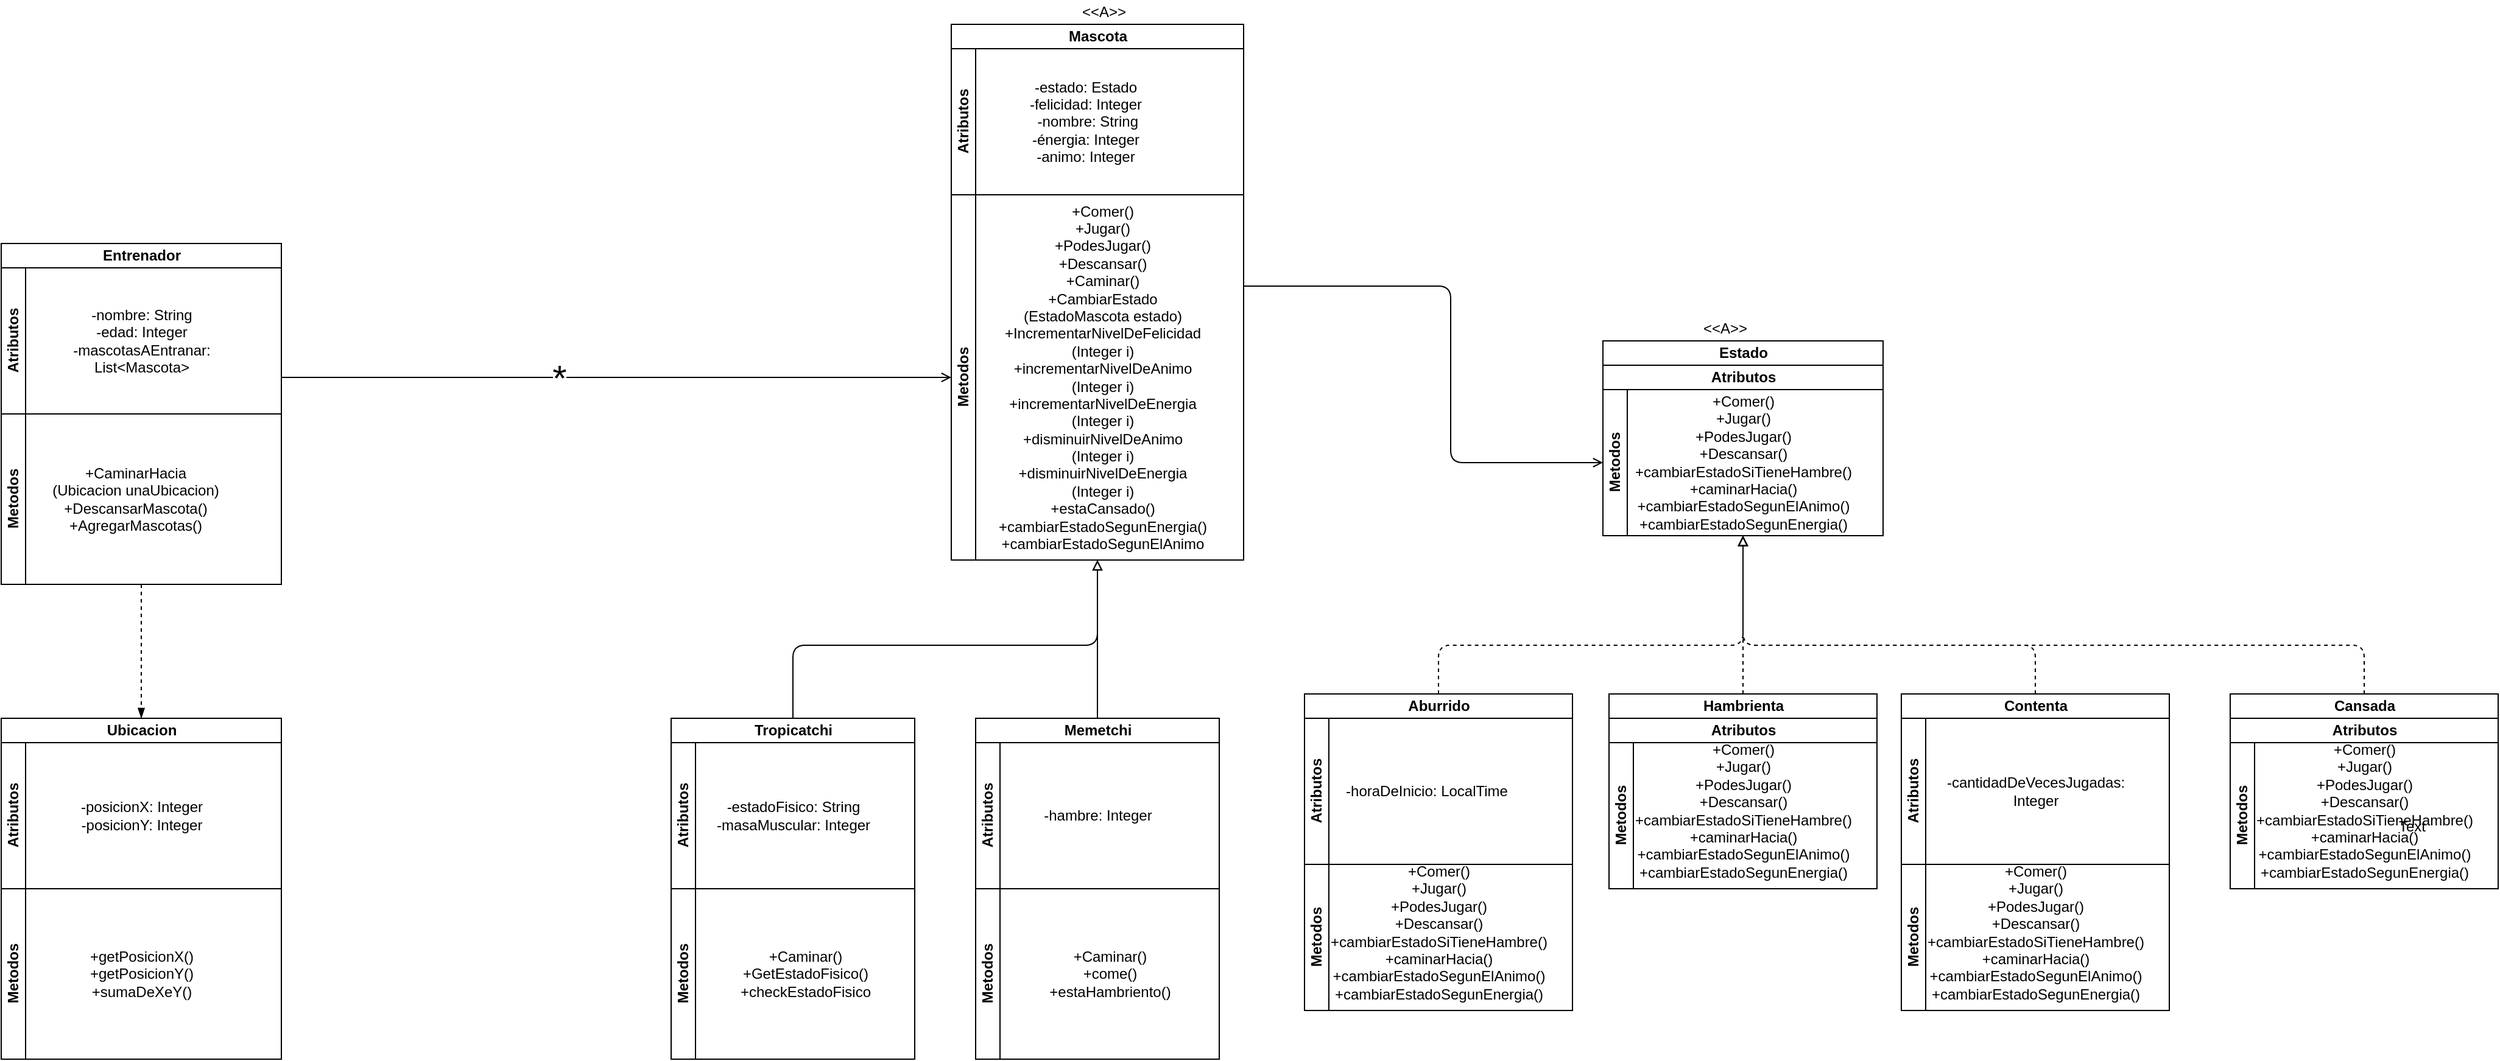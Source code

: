 <mxfile version="12.6.5" type="device"><diagram id="Bo0jOZMDJGXBtTvgxE_T" name="Page-1"><mxGraphModel dx="6890" dy="4320" grid="1" gridSize="10" guides="1" tooltips="1" connect="1" arrows="1" fold="1" page="1" pageScale="1" pageWidth="850" pageHeight="1100" math="0" shadow="0"><root><mxCell id="0"/><mxCell id="1" parent="0"/><mxCell id="DAkNPGtNC48MfIN6QiW8-43" value="" style="group" vertex="1" connectable="0" parent="1"><mxGeometry x="-2185" y="-1980" width="230" height="160" as="geometry"/></mxCell><mxCell id="DAkNPGtNC48MfIN6QiW8-22" value="Estado" style="swimlane;html=1;childLayout=stackLayout;resizeParent=1;resizeParentMax=0;horizontal=1;startSize=20;horizontalStack=0;" vertex="1" parent="DAkNPGtNC48MfIN6QiW8-43"><mxGeometry width="230" height="160" as="geometry"/></mxCell><mxCell id="DAkNPGtNC48MfIN6QiW8-23" value="Atributos" style="swimlane;html=1;startSize=20;horizontal=0;" vertex="1" collapsed="1" parent="DAkNPGtNC48MfIN6QiW8-22"><mxGeometry y="20" width="230" height="20" as="geometry"><mxRectangle y="20" width="200" height="120" as="alternateBounds"/></mxGeometry></mxCell><mxCell id="DAkNPGtNC48MfIN6QiW8-24" value="Metodos" style="swimlane;html=1;startSize=20;horizontal=0;" vertex="1" parent="DAkNPGtNC48MfIN6QiW8-22"><mxGeometry y="40" width="230" height="120" as="geometry"><mxRectangle y="140" width="200" height="20" as="alternateBounds"/></mxGeometry></mxCell><mxCell id="DAkNPGtNC48MfIN6QiW8-97" value="+Comer()&lt;br&gt;+Jugar()&lt;br&gt;+PodesJugar()&lt;br&gt;+Descansar()&lt;br&gt;+cambiarEstadoSiTieneHambre()&lt;br&gt;+caminarHacia()&lt;br&gt;+cambiarEstadoSegunElAnimo()&lt;br&gt;+cambiarEstadoSegunEnergia()" style="text;html=1;align=center;verticalAlign=middle;resizable=0;points=[];autosize=1;" vertex="1" parent="DAkNPGtNC48MfIN6QiW8-24"><mxGeometry x="20" width="190" height="120" as="geometry"/></mxCell><mxCell id="DAkNPGtNC48MfIN6QiW8-44" value="" style="group" vertex="1" connectable="0" parent="1"><mxGeometry x="-2430" y="-1690" width="220" height="260" as="geometry"/></mxCell><mxCell id="DAkNPGtNC48MfIN6QiW8-26" value="Aburrido" style="swimlane;html=1;childLayout=stackLayout;resizeParent=1;resizeParentMax=0;horizontal=1;startSize=20;horizontalStack=0;" vertex="1" parent="DAkNPGtNC48MfIN6QiW8-44"><mxGeometry width="220" height="260" as="geometry"/></mxCell><mxCell id="DAkNPGtNC48MfIN6QiW8-27" value="Atributos" style="swimlane;html=1;startSize=20;horizontal=0;" vertex="1" parent="DAkNPGtNC48MfIN6QiW8-26"><mxGeometry y="20" width="220" height="120" as="geometry"><mxRectangle y="20" width="200" height="20" as="alternateBounds"/></mxGeometry></mxCell><mxCell id="DAkNPGtNC48MfIN6QiW8-139" value="-horaDeInicio: LocalTime" style="text;html=1;align=center;verticalAlign=middle;resizable=0;points=[];autosize=1;" vertex="1" parent="DAkNPGtNC48MfIN6QiW8-27"><mxGeometry x="25" y="50" width="150" height="20" as="geometry"/></mxCell><mxCell id="DAkNPGtNC48MfIN6QiW8-28" value="Metodos" style="swimlane;html=1;startSize=20;horizontal=0;" vertex="1" parent="DAkNPGtNC48MfIN6QiW8-26"><mxGeometry y="140" width="220" height="120" as="geometry"><mxRectangle y="140" width="200" height="20" as="alternateBounds"/></mxGeometry></mxCell><mxCell id="DAkNPGtNC48MfIN6QiW8-32" value="+Comer()&lt;br&gt;+Jugar()&lt;br&gt;+PodesJugar()&lt;br&gt;+Descansar()&lt;br&gt;+cambiarEstadoSiTieneHambre()&lt;br&gt;+caminarHacia()&lt;br&gt;+cambiarEstadoSegunElAnimo()&lt;br&gt;+cambiarEstadoSegunEnergia()" style="text;html=1;align=center;verticalAlign=middle;resizable=0;points=[];autosize=1;" vertex="1" parent="DAkNPGtNC48MfIN6QiW8-28"><mxGeometry x="15" y="-4" width="190" height="120" as="geometry"/></mxCell><mxCell id="DAkNPGtNC48MfIN6QiW8-46" value="" style="group" vertex="1" connectable="0" parent="1"><mxGeometry x="-2170" y="-1690" width="460" height="260" as="geometry"/></mxCell><mxCell id="DAkNPGtNC48MfIN6QiW8-38" value="Contenta" style="swimlane;html=1;childLayout=stackLayout;resizeParent=1;resizeParentMax=0;horizontal=1;startSize=20;horizontalStack=0;" vertex="1" parent="DAkNPGtNC48MfIN6QiW8-46"><mxGeometry x="230" width="220" height="260" as="geometry"/></mxCell><mxCell id="DAkNPGtNC48MfIN6QiW8-39" value="Atributos" style="swimlane;html=1;startSize=20;horizontal=0;" vertex="1" parent="DAkNPGtNC48MfIN6QiW8-38"><mxGeometry y="20" width="220" height="120" as="geometry"><mxRectangle y="20" width="200" height="20" as="alternateBounds"/></mxGeometry></mxCell><mxCell id="DAkNPGtNC48MfIN6QiW8-132" value="-cantidadDeVecesJugadas:&lt;br&gt;Integer" style="text;html=1;align=center;verticalAlign=middle;resizable=0;points=[];autosize=1;" vertex="1" parent="DAkNPGtNC48MfIN6QiW8-39"><mxGeometry x="30" y="45" width="160" height="30" as="geometry"/></mxCell><mxCell id="DAkNPGtNC48MfIN6QiW8-40" value="Metodos" style="swimlane;html=1;startSize=20;horizontal=0;" vertex="1" parent="DAkNPGtNC48MfIN6QiW8-38"><mxGeometry y="140" width="220" height="120" as="geometry"><mxRectangle y="140" width="200" height="20" as="alternateBounds"/></mxGeometry></mxCell><mxCell id="DAkNPGtNC48MfIN6QiW8-41" value="+Comer()&lt;br&gt;+Jugar()&lt;br&gt;+PodesJugar()&lt;br&gt;+Descansar()&lt;br&gt;+cambiarEstadoSiTieneHambre()&lt;br&gt;+caminarHacia()&lt;br&gt;+cambiarEstadoSegunElAnimo()&lt;br&gt;+cambiarEstadoSegunEnergia()" style="text;html=1;align=center;verticalAlign=middle;resizable=0;points=[];autosize=1;" vertex="1" parent="DAkNPGtNC48MfIN6QiW8-40"><mxGeometry x="15" y="-4" width="190" height="120" as="geometry"/></mxCell><mxCell id="DAkNPGtNC48MfIN6QiW8-45" value="" style="group" vertex="1" connectable="0" parent="DAkNPGtNC48MfIN6QiW8-46"><mxGeometry x="-10" width="220" height="160" as="geometry"/></mxCell><mxCell id="DAkNPGtNC48MfIN6QiW8-33" value="Hambrienta" style="swimlane;html=1;childLayout=stackLayout;resizeParent=1;resizeParentMax=0;horizontal=1;startSize=20;horizontalStack=0;" vertex="1" parent="DAkNPGtNC48MfIN6QiW8-45"><mxGeometry width="220.0" height="160" as="geometry"/></mxCell><mxCell id="DAkNPGtNC48MfIN6QiW8-34" value="Atributos" style="swimlane;html=1;startSize=20;horizontal=0;" vertex="1" collapsed="1" parent="DAkNPGtNC48MfIN6QiW8-33"><mxGeometry y="20" width="220.0" height="20" as="geometry"><mxRectangle y="20" width="200" height="120" as="alternateBounds"/></mxGeometry></mxCell><mxCell id="DAkNPGtNC48MfIN6QiW8-35" value="Metodos" style="swimlane;html=1;startSize=20;horizontal=0;" vertex="1" parent="DAkNPGtNC48MfIN6QiW8-33"><mxGeometry y="40" width="220.0" height="120" as="geometry"><mxRectangle y="140" width="200" height="20" as="alternateBounds"/></mxGeometry></mxCell><mxCell id="DAkNPGtNC48MfIN6QiW8-36" value="+Comer()&lt;br&gt;+Jugar()&lt;br&gt;+PodesJugar()&lt;br&gt;+Descansar()&lt;br&gt;+cambiarEstadoSiTieneHambre()&lt;br&gt;+caminarHacia()&lt;br&gt;+cambiarEstadoSegunElAnimo()&lt;br&gt;+cambiarEstadoSegunEnergia()" style="text;html=1;align=center;verticalAlign=middle;resizable=0;points=[];autosize=1;" vertex="1" parent="DAkNPGtNC48MfIN6QiW8-35"><mxGeometry x="15" y="-4" width="190" height="120" as="geometry"/></mxCell><mxCell id="DAkNPGtNC48MfIN6QiW8-37" value="&lt;span style=&quot;color: rgba(0 , 0 , 0 , 0) ; font-family: monospace ; font-size: 0px&quot;&gt;%3CmxGraphModel%3E%3Croot%3E%3CmxCell%20id%3D%220%22%2F%3E%3CmxCell%20id%3D%221%22%20parent%3D%220%22%2F%3E%3CmxCell%20id%3D%222%22%20value%3D%22%2BComer()%26lt%3Bbr%26gt%3B%2BJugar()%22%20style%3D%22text%3Bhtml%3D1%3Balign%3Dcenter%3BverticalAlign%3Dmiddle%3Bresizable%3D0%3Bpoints%3D%5B%5D%3Bautosize%3D1%3B%22%20vertex%3D%221%22%20parent%3D%221%22%3E%3CmxGeometry%20x%3D%22-2330%22%20y%3D%22-1947%22%20width%3D%2270%22%20height%3D%2230%22%20as%3D%22geometry%22%2F%3E%3C%2FmxCell%3E%3C%2Froot%3E%3C%2FmxGraphModel%3E&lt;/span&gt;&lt;span style=&quot;color: rgba(0 , 0 , 0 , 0) ; font-family: monospace ; font-size: 0px&quot;&gt;%3CmxGraphModel%3E%3Croot%3E%3CmxCell%20id%3D%220%22%2F%3E%3CmxCell%20id%3D%221%22%20parent%3D%220%22%2F%3E%3CmxCell%20id%3D%222%22%20value%3D%22%2BComer()%26lt%3Bbr%26gt%3B%2BJugar()%22%20style%3D%22text%3Bhtml%3D1%3Balign%3Dcenter%3BverticalAlign%3Dmiddle%3Bresizable%3D0%3Bpoints%3D%5B%5D%3Bautosize%3D1%3B%22%20vertex%3D%221%22%20parent%3D%221%22%3E%3CmxGeometry%20x%3D%22-2330%22%20y%3D%22-1947%22%20width%3D%2270%22%20height%3D%2230%22%20as%3D%22geometry%22%2F%3E%3C%2FmxCell%3E%3C%2Froot%3E%3C%2FmxGraphModel%3E&lt;/span&gt;" style="text;html=1;align=center;verticalAlign=middle;resizable=0;points=[];autosize=1;" vertex="1" parent="DAkNPGtNC48MfIN6QiW8-45"><mxGeometry x="16.5" y="86" width="20" height="20" as="geometry"/></mxCell><mxCell id="DAkNPGtNC48MfIN6QiW8-49" value="" style="endArrow=block;html=1;exitX=0.5;exitY=0;exitDx=0;exitDy=0;entryX=0.5;entryY=1;entryDx=0;entryDy=0;dashed=1;endFill=0;" edge="1" parent="1" source="DAkNPGtNC48MfIN6QiW8-26" target="DAkNPGtNC48MfIN6QiW8-24"><mxGeometry width="50" height="50" relative="1" as="geometry"><mxPoint x="-2310" y="-1704" as="sourcePoint"/><mxPoint x="-2260" y="-1754" as="targetPoint"/><Array as="points"><mxPoint x="-2320" y="-1730"/><mxPoint x="-2070" y="-1730"/></Array></mxGeometry></mxCell><mxCell id="DAkNPGtNC48MfIN6QiW8-50" value="" style="endArrow=block;html=1;exitX=0.5;exitY=0;exitDx=0;exitDy=0;entryX=0.5;entryY=1;entryDx=0;entryDy=0;dashed=1;endFill=0;" edge="1" parent="1" source="DAkNPGtNC48MfIN6QiW8-33" target="DAkNPGtNC48MfIN6QiW8-24"><mxGeometry width="50" height="50" relative="1" as="geometry"><mxPoint x="-2310" y="-1680" as="sourcePoint"/><mxPoint x="-2060" y="-1750" as="targetPoint"/></mxGeometry></mxCell><mxCell id="DAkNPGtNC48MfIN6QiW8-51" value="" style="endArrow=block;html=1;exitX=0.5;exitY=0;exitDx=0;exitDy=0;entryX=0.5;entryY=1;entryDx=0;entryDy=0;dashed=1;endFill=0;" edge="1" parent="1" source="DAkNPGtNC48MfIN6QiW8-38" target="DAkNPGtNC48MfIN6QiW8-24"><mxGeometry width="50" height="50" relative="1" as="geometry"><mxPoint x="-2060" y="-1680" as="sourcePoint"/><mxPoint x="-2060" y="-1750" as="targetPoint"/><Array as="points"><mxPoint x="-1830" y="-1730"/><mxPoint x="-2070" y="-1730"/></Array></mxGeometry></mxCell><mxCell id="DAkNPGtNC48MfIN6QiW8-52" value="" style="endArrow=open;html=1;entryX=0;entryY=0.5;entryDx=0;entryDy=0;endFill=0;exitX=1;exitY=0.25;exitDx=0;exitDy=0;" edge="1" parent="1" source="DAkNPGtNC48MfIN6QiW8-4" target="DAkNPGtNC48MfIN6QiW8-24"><mxGeometry width="50" height="50" relative="1" as="geometry"><mxPoint x="-2430" y="-1910" as="sourcePoint"/><mxPoint x="-2440" y="-2050" as="targetPoint"/><Array as="points"><mxPoint x="-2310" y="-2025"/><mxPoint x="-2310" y="-1880"/></Array></mxGeometry></mxCell><mxCell id="DAkNPGtNC48MfIN6QiW8-55" value="&amp;lt;&amp;lt;A&amp;gt;&amp;gt;" style="text;html=1;align=center;verticalAlign=middle;resizable=0;points=[];autosize=1;" vertex="1" parent="1"><mxGeometry x="-2620" y="-2260" width="50" height="20" as="geometry"/></mxCell><mxCell id="DAkNPGtNC48MfIN6QiW8-56" value="" style="group;dashed=1;" vertex="1" connectable="0" parent="1"><mxGeometry x="-2950" y="-1670" width="200" height="280" as="geometry"/></mxCell><mxCell id="DAkNPGtNC48MfIN6QiW8-57" value="Tropicatchi" style="swimlane;html=1;childLayout=stackLayout;resizeParent=1;resizeParentMax=0;horizontal=1;startSize=20;horizontalStack=0;" vertex="1" parent="DAkNPGtNC48MfIN6QiW8-56"><mxGeometry width="200" height="280" as="geometry"/></mxCell><mxCell id="DAkNPGtNC48MfIN6QiW8-58" value="Atributos" style="swimlane;html=1;startSize=20;horizontal=0;" vertex="1" parent="DAkNPGtNC48MfIN6QiW8-57"><mxGeometry y="20" width="200" height="120" as="geometry"/></mxCell><mxCell id="DAkNPGtNC48MfIN6QiW8-59" value="-estadoFisico: String&lt;br&gt;-masaMuscular: Integer" style="text;html=1;align=center;verticalAlign=middle;resizable=0;points=[];autosize=1;" vertex="1" parent="DAkNPGtNC48MfIN6QiW8-58"><mxGeometry x="30" y="45" width="140" height="30" as="geometry"/></mxCell><mxCell id="DAkNPGtNC48MfIN6QiW8-60" value="Metodos" style="swimlane;html=1;startSize=20;horizontal=0;" vertex="1" parent="DAkNPGtNC48MfIN6QiW8-57"><mxGeometry y="140" width="200" height="140" as="geometry"><mxRectangle y="140" width="200" height="20" as="alternateBounds"/></mxGeometry></mxCell><mxCell id="DAkNPGtNC48MfIN6QiW8-61" value="+Caminar()&lt;br&gt;+GetEstadoFisico()&lt;br&gt;+checkEstadoFisico" style="text;html=1;align=center;verticalAlign=middle;resizable=0;points=[];autosize=1;" vertex="1" parent="DAkNPGtNC48MfIN6QiW8-60"><mxGeometry x="50" y="45" width="120" height="50" as="geometry"/></mxCell><mxCell id="DAkNPGtNC48MfIN6QiW8-62" value="" style="group;dashed=1;" vertex="1" connectable="0" parent="1"><mxGeometry x="-2700" y="-1670" width="200" height="280" as="geometry"/></mxCell><mxCell id="DAkNPGtNC48MfIN6QiW8-63" value="Memetchi" style="swimlane;html=1;childLayout=stackLayout;resizeParent=1;resizeParentMax=0;horizontal=1;startSize=20;horizontalStack=0;" vertex="1" parent="DAkNPGtNC48MfIN6QiW8-62"><mxGeometry width="200" height="280" as="geometry"/></mxCell><mxCell id="DAkNPGtNC48MfIN6QiW8-64" value="Atributos" style="swimlane;html=1;startSize=20;horizontal=0;" vertex="1" parent="DAkNPGtNC48MfIN6QiW8-63"><mxGeometry y="20" width="200" height="120" as="geometry"/></mxCell><mxCell id="DAkNPGtNC48MfIN6QiW8-65" value="-hambre: Integer" style="text;html=1;align=center;verticalAlign=middle;resizable=0;points=[];autosize=1;" vertex="1" parent="DAkNPGtNC48MfIN6QiW8-64"><mxGeometry x="50" y="50" width="100" height="20" as="geometry"/></mxCell><mxCell id="DAkNPGtNC48MfIN6QiW8-66" value="Metodos" style="swimlane;html=1;startSize=20;horizontal=0;" vertex="1" parent="DAkNPGtNC48MfIN6QiW8-63"><mxGeometry y="140" width="200" height="140" as="geometry"><mxRectangle y="140" width="200" height="20" as="alternateBounds"/></mxGeometry></mxCell><mxCell id="DAkNPGtNC48MfIN6QiW8-67" value="+Caminar()&lt;br&gt;+come()&lt;br&gt;+estaHambriento()" style="text;html=1;align=center;verticalAlign=middle;resizable=0;points=[];autosize=1;" vertex="1" parent="DAkNPGtNC48MfIN6QiW8-66"><mxGeometry x="50" y="45" width="120" height="50" as="geometry"/></mxCell><mxCell id="DAkNPGtNC48MfIN6QiW8-68" value="" style="endArrow=block;html=1;exitX=0.5;exitY=0;exitDx=0;exitDy=0;entryX=0.5;entryY=1;entryDx=0;entryDy=0;endFill=0;" edge="1" parent="1" source="DAkNPGtNC48MfIN6QiW8-57" target="DAkNPGtNC48MfIN6QiW8-4"><mxGeometry width="50" height="50" relative="1" as="geometry"><mxPoint x="-2840" y="-1810" as="sourcePoint"/><mxPoint x="-2790" y="-1860" as="targetPoint"/><Array as="points"><mxPoint x="-2850" y="-1730"/><mxPoint x="-2600" y="-1730"/></Array></mxGeometry></mxCell><mxCell id="DAkNPGtNC48MfIN6QiW8-69" value="" style="endArrow=block;html=1;exitX=0.5;exitY=0;exitDx=0;exitDy=0;endFill=0;entryX=0.5;entryY=1;entryDx=0;entryDy=0;" edge="1" parent="1" source="DAkNPGtNC48MfIN6QiW8-63" target="DAkNPGtNC48MfIN6QiW8-4"><mxGeometry width="50" height="50" relative="1" as="geometry"><mxPoint x="-2840" y="-1730" as="sourcePoint"/><mxPoint x="-2590" y="-1790" as="targetPoint"/></mxGeometry></mxCell><mxCell id="DAkNPGtNC48MfIN6QiW8-98" value="Cansada" style="swimlane;html=1;childLayout=stackLayout;resizeParent=1;resizeParentMax=0;horizontal=1;startSize=20;horizontalStack=0;" vertex="1" parent="1"><mxGeometry x="-1670" y="-1690" width="220" height="160" as="geometry"/></mxCell><mxCell id="DAkNPGtNC48MfIN6QiW8-99" value="Atributos" style="swimlane;html=1;startSize=20;horizontal=0;" vertex="1" collapsed="1" parent="DAkNPGtNC48MfIN6QiW8-98"><mxGeometry y="20" width="220" height="20" as="geometry"><mxRectangle y="20" width="200" height="120" as="alternateBounds"/></mxGeometry></mxCell><mxCell id="DAkNPGtNC48MfIN6QiW8-100" value="Metodos" style="swimlane;html=1;startSize=20;horizontal=0;" vertex="1" parent="DAkNPGtNC48MfIN6QiW8-98"><mxGeometry y="40" width="220" height="120" as="geometry"><mxRectangle y="140" width="200" height="20" as="alternateBounds"/></mxGeometry></mxCell><mxCell id="DAkNPGtNC48MfIN6QiW8-101" value="+Comer()&lt;br&gt;+Jugar()&lt;br&gt;+PodesJugar()&lt;br&gt;+Descansar()&lt;br&gt;+cambiarEstadoSiTieneHambre()&lt;br&gt;+caminarHacia()&lt;br&gt;+cambiarEstadoSegunElAnimo()&lt;br&gt;+cambiarEstadoSegunEnergia()" style="text;html=1;align=center;verticalAlign=middle;resizable=0;points=[];autosize=1;" vertex="1" parent="DAkNPGtNC48MfIN6QiW8-100"><mxGeometry x="15" y="-4" width="190" height="120" as="geometry"/></mxCell><mxCell id="DAkNPGtNC48MfIN6QiW8-104" value="" style="endArrow=block;html=1;exitX=0.5;exitY=0;exitDx=0;exitDy=0;dashed=1;endFill=0;entryX=0.5;entryY=1;entryDx=0;entryDy=0;" edge="1" parent="1" source="DAkNPGtNC48MfIN6QiW8-98" target="DAkNPGtNC48MfIN6QiW8-24"><mxGeometry width="50" height="50" relative="1" as="geometry"><mxPoint x="-1580" y="-1680" as="sourcePoint"/><mxPoint x="-2050" y="-1740" as="targetPoint"/><Array as="points"><mxPoint x="-1560" y="-1730"/><mxPoint x="-2070" y="-1730"/></Array></mxGeometry></mxCell><mxCell id="DAkNPGtNC48MfIN6QiW8-105" value="" style="group;dashed=1;" vertex="1" connectable="0" parent="1"><mxGeometry x="-3500" y="-2060" width="230" height="280" as="geometry"/></mxCell><mxCell id="DAkNPGtNC48MfIN6QiW8-106" value="Entrenador" style="swimlane;html=1;childLayout=stackLayout;resizeParent=1;resizeParentMax=0;horizontal=1;startSize=20;horizontalStack=0;" vertex="1" parent="DAkNPGtNC48MfIN6QiW8-105"><mxGeometry width="230" height="280" as="geometry"/></mxCell><mxCell id="DAkNPGtNC48MfIN6QiW8-107" value="Atributos" style="swimlane;html=1;startSize=20;horizontal=0;" vertex="1" parent="DAkNPGtNC48MfIN6QiW8-106"><mxGeometry y="20" width="230" height="120" as="geometry"/></mxCell><mxCell id="DAkNPGtNC48MfIN6QiW8-108" value="-nombre: String&lt;br&gt;-edad: Integer&lt;br&gt;-mascotasAEntranar: &lt;br&gt;List&amp;lt;Mascota&amp;gt;" style="text;html=1;align=center;verticalAlign=middle;resizable=0;points=[];autosize=1;" vertex="1" parent="DAkNPGtNC48MfIN6QiW8-107"><mxGeometry x="50" y="30" width="130" height="60" as="geometry"/></mxCell><mxCell id="DAkNPGtNC48MfIN6QiW8-109" value="Metodos" style="swimlane;html=1;startSize=20;horizontal=0;" vertex="1" parent="DAkNPGtNC48MfIN6QiW8-106"><mxGeometry y="140" width="230" height="140" as="geometry"><mxRectangle y="140" width="200" height="20" as="alternateBounds"/></mxGeometry></mxCell><mxCell id="DAkNPGtNC48MfIN6QiW8-110" value="+CaminarHacia&lt;br&gt;(Ubicacion unaUbicacion)&lt;br&gt;+DescansarMascota()&lt;br&gt;+AgregarMascotas()" style="text;html=1;align=center;verticalAlign=middle;resizable=0;points=[];autosize=1;" vertex="1" parent="DAkNPGtNC48MfIN6QiW8-109"><mxGeometry x="35" y="40" width="150" height="60" as="geometry"/></mxCell><mxCell id="DAkNPGtNC48MfIN6QiW8-113" value="" style="endArrow=open;html=1;exitX=1;exitY=0.75;exitDx=0;exitDy=0;endFill=0;entryX=0;entryY=0.5;entryDx=0;entryDy=0;" edge="1" parent="1" source="DAkNPGtNC48MfIN6QiW8-107" target="DAkNPGtNC48MfIN6QiW8-4"><mxGeometry width="50" height="50" relative="1" as="geometry"><mxPoint x="-3090" y="-1660" as="sourcePoint"/><mxPoint x="-2590" y="-1770" as="targetPoint"/><Array as="points"/></mxGeometry></mxCell><mxCell id="DAkNPGtNC48MfIN6QiW8-114" value="*" style="text;html=1;align=center;verticalAlign=middle;resizable=0;points=[];labelBackgroundColor=#ffffff;fontSize=30;" vertex="1" connectable="0" parent="DAkNPGtNC48MfIN6QiW8-113"><mxGeometry x="-0.168" y="1" relative="1" as="geometry"><mxPoint x="-0.8" y="1" as="offset"/></mxGeometry></mxCell><mxCell id="DAkNPGtNC48MfIN6QiW8-115" value="" style="group;dashed=1;" vertex="1" connectable="0" parent="1"><mxGeometry x="-3500" y="-1670" width="230" height="280" as="geometry"/></mxCell><mxCell id="DAkNPGtNC48MfIN6QiW8-116" value="Ubicacion" style="swimlane;html=1;childLayout=stackLayout;resizeParent=1;resizeParentMax=0;horizontal=1;startSize=20;horizontalStack=0;" vertex="1" parent="DAkNPGtNC48MfIN6QiW8-115"><mxGeometry width="230" height="280" as="geometry"/></mxCell><mxCell id="DAkNPGtNC48MfIN6QiW8-117" value="Atributos" style="swimlane;html=1;startSize=20;horizontal=0;" vertex="1" parent="DAkNPGtNC48MfIN6QiW8-116"><mxGeometry y="20" width="230" height="120" as="geometry"/></mxCell><mxCell id="DAkNPGtNC48MfIN6QiW8-118" value="-posicionX: Integer&lt;br&gt;-posicionY: Integer" style="text;html=1;align=center;verticalAlign=middle;resizable=0;points=[];autosize=1;" vertex="1" parent="DAkNPGtNC48MfIN6QiW8-117"><mxGeometry x="55" y="45" width="120" height="30" as="geometry"/></mxCell><mxCell id="DAkNPGtNC48MfIN6QiW8-119" value="Metodos" style="swimlane;html=1;startSize=20;horizontal=0;" vertex="1" parent="DAkNPGtNC48MfIN6QiW8-116"><mxGeometry y="140" width="230" height="140" as="geometry"><mxRectangle y="140" width="200" height="20" as="alternateBounds"/></mxGeometry></mxCell><mxCell id="DAkNPGtNC48MfIN6QiW8-136" value="+getPosicionX()&lt;br&gt;+getPosicionY()&lt;br&gt;+sumaDeXeY()" style="text;html=1;align=center;verticalAlign=middle;resizable=0;points=[];autosize=1;" vertex="1" parent="DAkNPGtNC48MfIN6QiW8-119"><mxGeometry x="65" y="45" width="100" height="50" as="geometry"/></mxCell><mxCell id="DAkNPGtNC48MfIN6QiW8-121" value="" style="endArrow=blockThin;html=1;exitX=0.5;exitY=1;exitDx=0;exitDy=0;entryX=0.5;entryY=0;entryDx=0;entryDy=0;endFill=1;dashed=1;" edge="1" parent="1" source="DAkNPGtNC48MfIN6QiW8-109" target="DAkNPGtNC48MfIN6QiW8-116"><mxGeometry width="50" height="50" relative="1" as="geometry"><mxPoint x="-3090" y="-1660" as="sourcePoint"/><mxPoint x="-2590" y="-1770" as="targetPoint"/><Array as="points"/></mxGeometry></mxCell><mxCell id="DAkNPGtNC48MfIN6QiW8-124" value="&amp;lt;&amp;lt;A&amp;gt;&amp;gt;" style="text;html=1;align=center;verticalAlign=middle;resizable=0;points=[];autosize=1;" vertex="1" parent="1"><mxGeometry x="-2110" y="-2000" width="50" height="20" as="geometry"/></mxCell><mxCell id="DAkNPGtNC48MfIN6QiW8-1" value="Mascota" style="swimlane;html=1;childLayout=stackLayout;resizeParent=1;resizeParentMax=0;horizontal=1;startSize=20;horizontalStack=0;" vertex="1" parent="1"><mxGeometry x="-2720" y="-2240" width="240" height="440" as="geometry"/></mxCell><mxCell id="DAkNPGtNC48MfIN6QiW8-2" value="Atributos" style="swimlane;html=1;startSize=20;horizontal=0;" vertex="1" parent="DAkNPGtNC48MfIN6QiW8-1"><mxGeometry y="20" width="240" height="120" as="geometry"><mxRectangle y="20" width="200" height="20" as="alternateBounds"/></mxGeometry></mxCell><mxCell id="DAkNPGtNC48MfIN6QiW8-134" value="-estado: Estado&lt;br&gt;-felicidad: Integer&lt;br&gt;&amp;nbsp;-nombre: String&lt;br&gt;-énergia: Integer&lt;br&gt;-animo: Integer" style="text;html=1;align=center;verticalAlign=middle;resizable=0;points=[];autosize=1;" vertex="1" parent="DAkNPGtNC48MfIN6QiW8-2"><mxGeometry x="55" y="20" width="110" height="80" as="geometry"/></mxCell><mxCell id="DAkNPGtNC48MfIN6QiW8-4" value="Metodos" style="swimlane;html=1;startSize=20;horizontal=0;" vertex="1" parent="DAkNPGtNC48MfIN6QiW8-1"><mxGeometry y="140" width="240" height="300" as="geometry"><mxRectangle y="140" width="200" height="20" as="alternateBounds"/></mxGeometry></mxCell><mxCell id="DAkNPGtNC48MfIN6QiW8-21" value="+Comer()&lt;br&gt;+Jugar()&lt;br&gt;+PodesJugar()&lt;br&gt;+Descansar()&lt;br&gt;+Caminar()&lt;br&gt;+CambiarEstado&lt;br&gt;(EstadoMascota estado)&lt;br&gt;+IncrementarNivelDeFelicidad&lt;br&gt;(Integer i)&lt;br&gt;+incrementarNivelDeAnimo&lt;br&gt;(Integer i)&lt;br&gt;+incrementarNivelDeEnergia&lt;br&gt;(Integer i)&lt;br&gt;+disminuirNivelDeAnimo&lt;br&gt;(Integer i)&lt;br&gt;+disminuirNivelDeEnergia&lt;br&gt;(Integer i)&lt;br&gt;+estaCansado()&lt;br&gt;+cambiarEstadoSegunEnergia()&lt;br&gt;+cambiarEstadoSegunElAnimo" style="text;html=1;align=center;verticalAlign=middle;resizable=0;points=[];autosize=1;" vertex="1" parent="DAkNPGtNC48MfIN6QiW8-4"><mxGeometry x="29.35" y="5" width="190" height="290" as="geometry"/></mxCell><mxCell id="DAkNPGtNC48MfIN6QiW8-140" value="Text" style="text;html=1;align=center;verticalAlign=middle;resizable=0;points=[];autosize=1;" vertex="1" parent="1"><mxGeometry x="-1541" y="-1591" width="40" height="20" as="geometry"/></mxCell></root></mxGraphModel></diagram></mxfile>